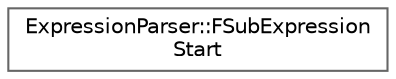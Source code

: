 digraph "Graphical Class Hierarchy"
{
 // INTERACTIVE_SVG=YES
 // LATEX_PDF_SIZE
  bgcolor="transparent";
  edge [fontname=Helvetica,fontsize=10,labelfontname=Helvetica,labelfontsize=10];
  node [fontname=Helvetica,fontsize=10,shape=box,height=0.2,width=0.4];
  rankdir="LR";
  Node0 [id="Node000000",label="ExpressionParser::FSubExpression\lStart",height=0.2,width=0.4,color="grey40", fillcolor="white", style="filled",URL="$da/d78/structExpressionParser_1_1FSubExpressionStart.html",tooltip=" "];
}
